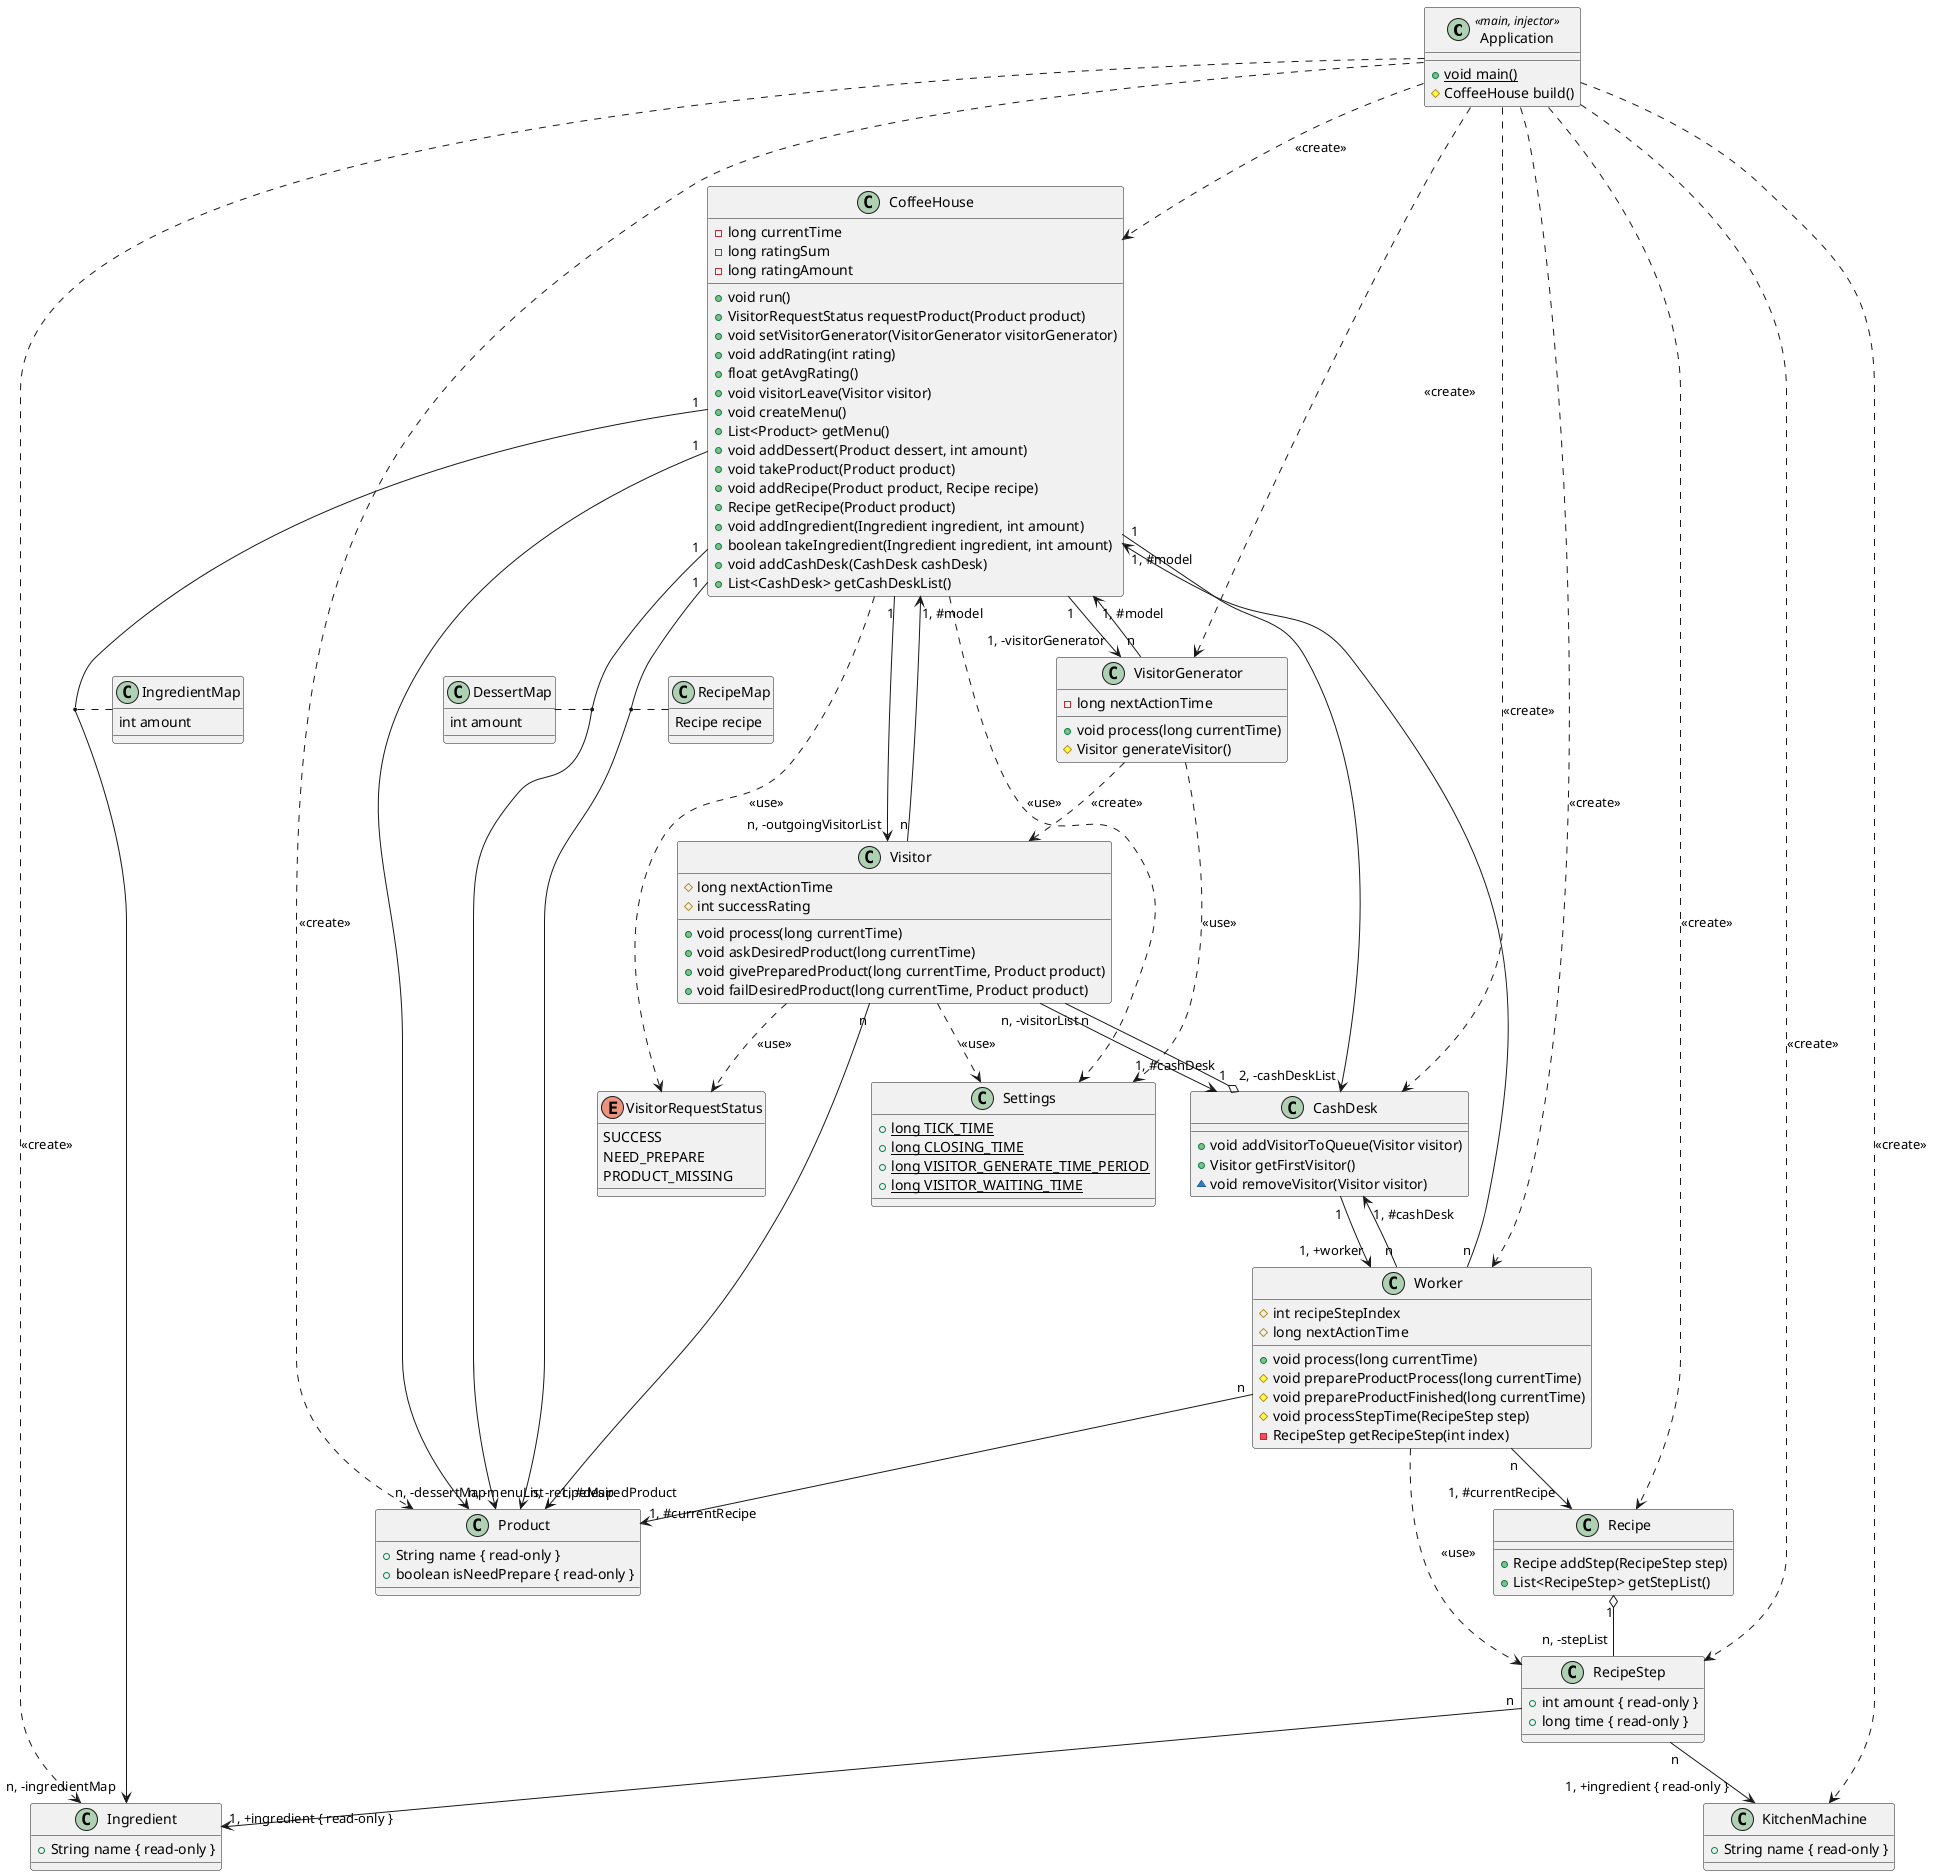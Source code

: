 @startuml base


class Application <<main, injector>> {
    + {static} void main()
    # CoffeeHouse build()
}

Application ..> CoffeeHouse : <<create>>
Application ..> VisitorGenerator : <<create>>
Application ..> CashDesk : <<create>>
Application ..> Worker : <<create>>
Application ..> Product : <<create>>
Application ..> Ingredient : <<create>>
Application ..> KitchenMachine : <<create>>
Application ..> Recipe : <<create>>
Application ..> RecipeStep : <<create>>



class CashDesk {
    + void addVisitorToQueue(Visitor visitor)
    + Visitor getFirstVisitor()
    ~ void removeVisitor(Visitor visitor)
}

CashDesk "1" o-- "n, -visitorList" Visitor
CashDesk "1" --> "1, +worker" Worker

class CoffeeHouse {
    - long currentTime
    - long ratingSum
    - long ratingAmount

    + void run()
    + VisitorRequestStatus requestProduct(Product product)
    + void setVisitorGenerator(VisitorGenerator visitorGenerator)
    + void addRating(int rating)
    + float getAvgRating()
    + void visitorLeave(Visitor visitor)
    + void createMenu()
    + List<Product> getMenu()
    + void addDessert(Product dessert, int amount)
    + void takeProduct(Product product)
    + void addRecipe(Product product, Recipe recipe)
    + Recipe getRecipe(Product product)
    + void addIngredient(Ingredient ingredient, int amount)
    + boolean takeIngredient(Ingredient ingredient, int amount)
    + void addCashDesk(CashDesk cashDesk)
    + List<CashDesk> getCashDeskList()
}

CoffeeHouse "1" --> "1, -visitorGenerator" VisitorGenerator

CoffeeHouse "1" --> "n, -dessertMap" Product
(CoffeeHouse, Product) .. DessertMap
class DessertMap {
    int amount
}

CoffeeHouse "1" --> "n, -recipeMap" Product
(CoffeeHouse, Product) .. RecipeMap
class RecipeMap {
    Recipe recipe
}

CoffeeHouse "1" --> "n, -ingredientMap" Ingredient
(CoffeeHouse, Ingredient) .. IngredientMap
class IngredientMap {
    int amount
}

CoffeeHouse "1" --> "2, -cashDeskList" CashDesk
CoffeeHouse "1" --> "n, -menuList" Product
CoffeeHouse "1" --> "n, -outgoingVisitorList" Visitor



class Ingredient {
    + String name { read-only }
}

class KitchenMachine {
    + String name { read-only }
}

class Product {
    + String name { read-only }
    + boolean isNeedPrepare { read-only }
}

class Recipe {
    + Recipe addStep(RecipeStep step)
    + List<RecipeStep> getStepList()
}

Recipe "1" o-- "n, -stepList" RecipeStep


class RecipeStep {
    + int amount { read-only }
    + long time { read-only }
}

RecipeStep "n" --> "1, +ingredient { read-only }" Ingredient
RecipeStep "n" --> "1, +ingredient { read-only }" KitchenMachine

class Settings {
    + {static} long TICK_TIME
    + {static} long CLOSING_TIME
    + {static} long VISITOR_GENERATE_TIME_PERIOD
    + {static} long VISITOR_WAITING_TIME
}

CoffeeHouse ..> Settings : <<use>>
Visitor ..> Settings : <<use>>
VisitorGenerator ..> Settings : <<use>>


class Visitor {
    # long nextActionTime
    # int successRating

    + void process(long currentTime)
    + void askDesiredProduct(long currentTime)
    + void givePreparedProduct(long currentTime, Product product)
    + void failDesiredProduct(long currentTime, Product product)
}

Visitor "n" --> "1, #model" CoffeeHouse
Visitor "n" --> "1, #cashDesk" CashDesk
Visitor "n" --> "1, #desiredProduct" Product


class VisitorGenerator {
    - long nextActionTime

    + void process(long currentTime)
    # Visitor generateVisitor()
}

VisitorGenerator "n" --> "1, #model" CoffeeHouse
VisitorGenerator ..> Visitor : <<create>>

enum VisitorRequestStatus {
    SUCCESS
    NEED_PREPARE
    PRODUCT_MISSING
}

CoffeeHouse ..> VisitorRequestStatus : <<use>>
Visitor ..> VisitorRequestStatus : <<use>>

class Worker {
    # int recipeStepIndex
    # long nextActionTime

    + void process(long currentTime)
    # void prepareProductProcess(long currentTime)
    # void prepareProductFinished(long currentTime)
    # void processStepTime(RecipeStep step)
    - RecipeStep getRecipeStep(int index)
}

Worker "n" --> "1, #model" CoffeeHouse
Worker "n" --> "1, #cashDesk" CashDesk
Worker "n" --> "1, #currentRecipe" Product
Worker "n" --> "1, #currentRecipe" Recipe

Worker ..> RecipeStep : <<use>>


@enduml